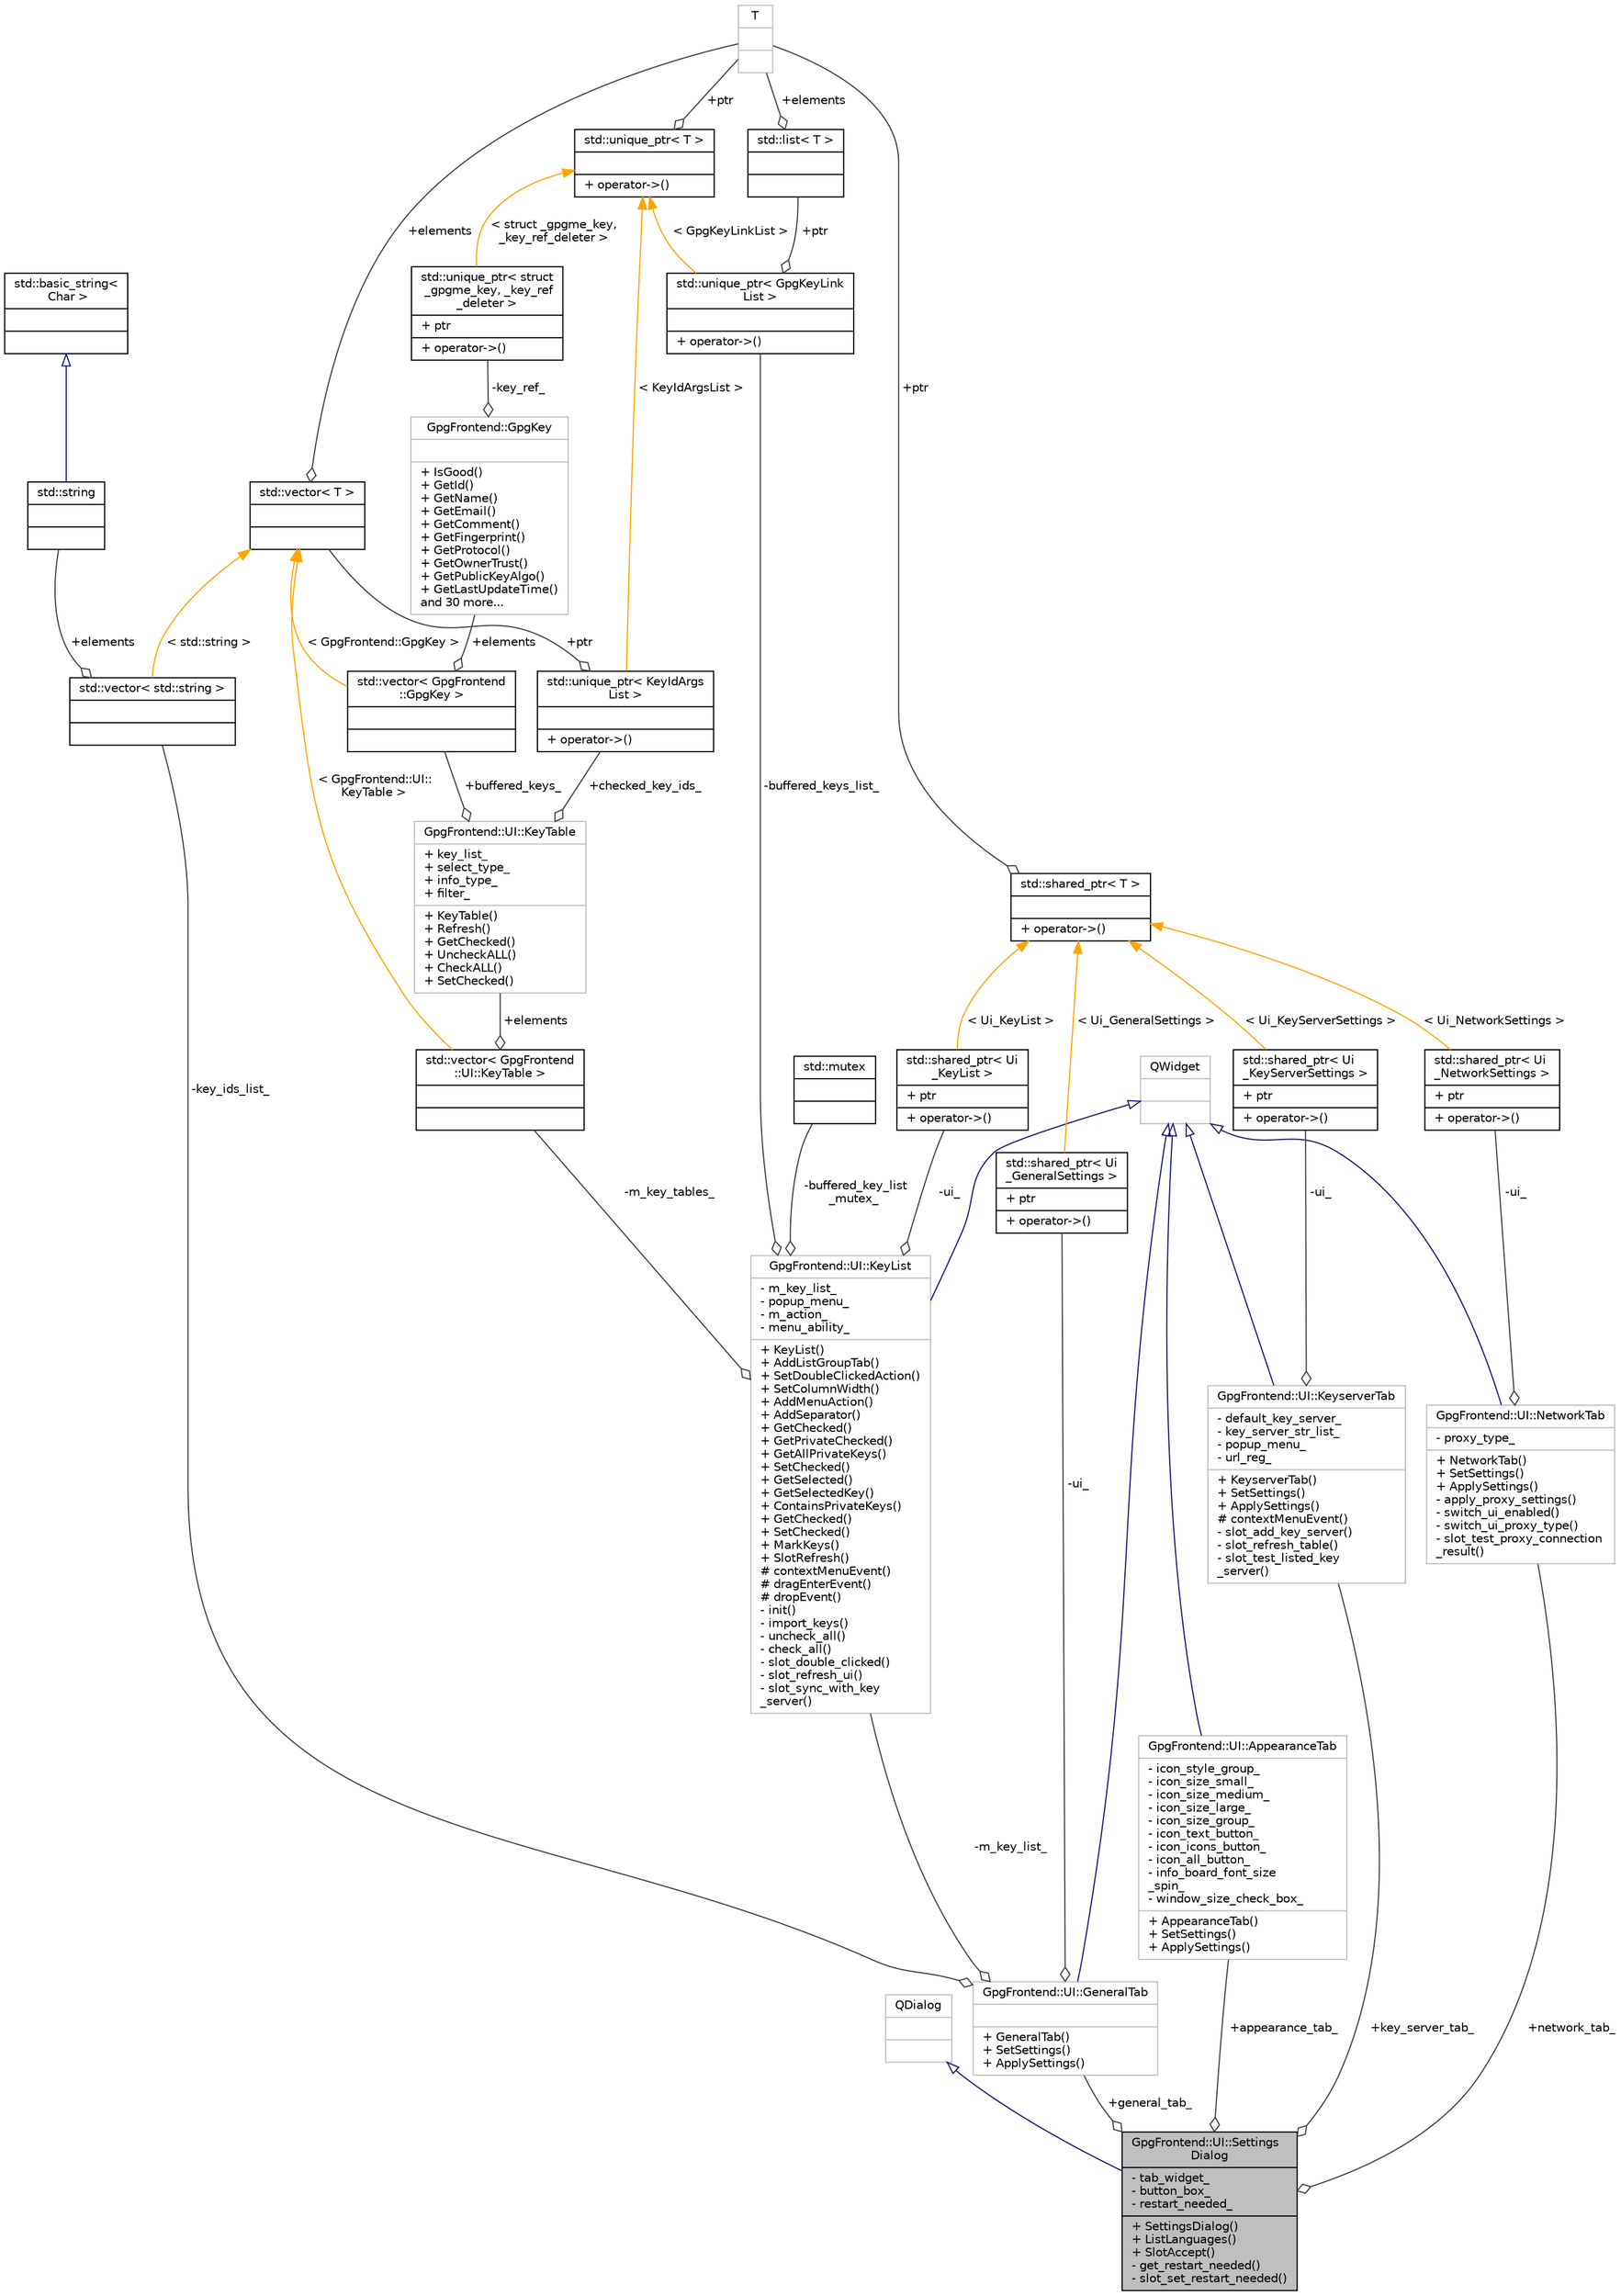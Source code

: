 digraph "GpgFrontend::UI::SettingsDialog"
{
 // INTERACTIVE_SVG=YES
 // LATEX_PDF_SIZE
  edge [fontname="Helvetica",fontsize="10",labelfontname="Helvetica",labelfontsize="10"];
  node [fontname="Helvetica",fontsize="10",shape=record];
  Node1 [label="{GpgFrontend::UI::Settings\lDialog\n|- tab_widget_\l- button_box_\l- restart_needed_\l|+ SettingsDialog()\l+ ListLanguages()\l+ SlotAccept()\l- get_restart_needed()\l- slot_set_restart_needed()\l}",height=0.2,width=0.4,color="black", fillcolor="grey75", style="filled", fontcolor="black",tooltip=" "];
  Node2 -> Node1 [dir="back",color="midnightblue",fontsize="10",style="solid",arrowtail="onormal",fontname="Helvetica"];
  Node2 [label="{QDialog\n||}",height=0.2,width=0.4,color="grey75", fillcolor="white", style="filled",tooltip=" "];
  Node3 -> Node1 [color="grey25",fontsize="10",style="solid",label=" +general_tab_" ,arrowhead="odiamond",fontname="Helvetica"];
  Node3 [label="{GpgFrontend::UI::GeneralTab\n||+ GeneralTab()\l+ SetSettings()\l+ ApplySettings()\l}",height=0.2,width=0.4,color="grey75", fillcolor="white", style="filled",URL="$classGpgFrontend_1_1UI_1_1GeneralTab.html",tooltip=" "];
  Node4 -> Node3 [dir="back",color="midnightblue",fontsize="10",style="solid",arrowtail="onormal",fontname="Helvetica"];
  Node4 [label="{QWidget\n||}",height=0.2,width=0.4,color="grey75", fillcolor="white", style="filled",tooltip=" "];
  Node5 -> Node3 [color="grey25",fontsize="10",style="solid",label=" -ui_" ,arrowhead="odiamond",fontname="Helvetica"];
  Node5 [label="{std::shared_ptr\< Ui\l_GeneralSettings \>\n|+ ptr\l|+ operator-\>()\l}",height=0.2,width=0.4,color="black", fillcolor="white", style="filled",tooltip=" "];
  Node6 -> Node5 [dir="back",color="orange",fontsize="10",style="solid",label=" \< Ui_GeneralSettings \>" ,fontname="Helvetica"];
  Node6 [label="{std::shared_ptr\< T \>\n||+ operator-\>()\l}",height=0.2,width=0.4,color="black", fillcolor="white", style="filled",tooltip=" "];
  Node7 -> Node6 [color="grey25",fontsize="10",style="solid",label=" +ptr" ,arrowhead="odiamond",fontname="Helvetica"];
  Node7 [label="{T\n||}",height=0.2,width=0.4,color="grey75", fillcolor="white", style="filled",tooltip=" "];
  Node8 -> Node3 [color="grey25",fontsize="10",style="solid",label=" -key_ids_list_" ,arrowhead="odiamond",fontname="Helvetica"];
  Node8 [label="{std::vector\< std::string \>\n||}",height=0.2,width=0.4,color="black", fillcolor="white", style="filled",tooltip=" "];
  Node9 -> Node8 [color="grey25",fontsize="10",style="solid",label=" +elements" ,arrowhead="odiamond",fontname="Helvetica"];
  Node9 [label="{std::string\n||}",height=0.2,width=0.4,color="black", fillcolor="white", style="filled",tooltip=" "];
  Node10 -> Node9 [dir="back",color="midnightblue",fontsize="10",style="solid",arrowtail="onormal",fontname="Helvetica"];
  Node10 [label="{std::basic_string\<\l Char \>\n||}",height=0.2,width=0.4,color="black", fillcolor="white", style="filled",tooltip=" "];
  Node11 -> Node8 [dir="back",color="orange",fontsize="10",style="solid",label=" \< std::string \>" ,fontname="Helvetica"];
  Node11 [label="{std::vector\< T \>\n||}",height=0.2,width=0.4,color="black", fillcolor="white", style="filled",tooltip=" "];
  Node7 -> Node11 [color="grey25",fontsize="10",style="solid",label=" +elements" ,arrowhead="odiamond",fontname="Helvetica"];
  Node12 -> Node3 [color="grey25",fontsize="10",style="solid",label=" -m_key_list_" ,arrowhead="odiamond",fontname="Helvetica"];
  Node12 [label="{GpgFrontend::UI::KeyList\n|- m_key_list_\l- popup_menu_\l- m_action_\l- menu_ability_\l|+ KeyList()\l+ AddListGroupTab()\l+ SetDoubleClickedAction()\l+ SetColumnWidth()\l+ AddMenuAction()\l+ AddSeparator()\l+ GetChecked()\l+ GetPrivateChecked()\l+ GetAllPrivateKeys()\l+ SetChecked()\l+ GetSelected()\l+ GetSelectedKey()\l+ ContainsPrivateKeys()\l+ GetChecked()\l+ SetChecked()\l+ MarkKeys()\l+ SlotRefresh()\l# contextMenuEvent()\l# dragEnterEvent()\l# dropEvent()\l- init()\l- import_keys()\l- uncheck_all()\l- check_all()\l- slot_double_clicked()\l- slot_refresh_ui()\l- slot_sync_with_key\l_server()\l}",height=0.2,width=0.4,color="grey75", fillcolor="white", style="filled",URL="$classGpgFrontend_1_1UI_1_1KeyList.html",tooltip=" "];
  Node4 -> Node12 [dir="back",color="midnightblue",fontsize="10",style="solid",arrowtail="onormal",fontname="Helvetica"];
  Node13 -> Node12 [color="grey25",fontsize="10",style="solid",label=" -buffered_key_list\l_mutex_" ,arrowhead="odiamond",fontname="Helvetica"];
  Node13 [label="{std::mutex\n||}",height=0.2,width=0.4,color="black", fillcolor="white", style="filled",tooltip=" "];
  Node14 -> Node12 [color="grey25",fontsize="10",style="solid",label=" -ui_" ,arrowhead="odiamond",fontname="Helvetica"];
  Node14 [label="{std::shared_ptr\< Ui\l_KeyList \>\n|+ ptr\l|+ operator-\>()\l}",height=0.2,width=0.4,color="black", fillcolor="white", style="filled",tooltip=" "];
  Node6 -> Node14 [dir="back",color="orange",fontsize="10",style="solid",label=" \< Ui_KeyList \>" ,fontname="Helvetica"];
  Node15 -> Node12 [color="grey25",fontsize="10",style="solid",label=" -m_key_tables_" ,arrowhead="odiamond",fontname="Helvetica"];
  Node15 [label="{std::vector\< GpgFrontend\l::UI::KeyTable \>\n||}",height=0.2,width=0.4,color="black", fillcolor="white", style="filled",tooltip=" "];
  Node16 -> Node15 [color="grey25",fontsize="10",style="solid",label=" +elements" ,arrowhead="odiamond",fontname="Helvetica"];
  Node16 [label="{GpgFrontend::UI::KeyTable\n|+ key_list_\l+ select_type_\l+ info_type_\l+ filter_\l|+ KeyTable()\l+ Refresh()\l+ GetChecked()\l+ UncheckALL()\l+ CheckALL()\l+ SetChecked()\l}",height=0.2,width=0.4,color="grey75", fillcolor="white", style="filled",URL="$structGpgFrontend_1_1UI_1_1KeyTable.html",tooltip=" "];
  Node17 -> Node16 [color="grey25",fontsize="10",style="solid",label=" +buffered_keys_" ,arrowhead="odiamond",fontname="Helvetica"];
  Node17 [label="{std::vector\< GpgFrontend\l::GpgKey \>\n||}",height=0.2,width=0.4,color="black", fillcolor="white", style="filled",tooltip=" "];
  Node18 -> Node17 [color="grey25",fontsize="10",style="solid",label=" +elements" ,arrowhead="odiamond",fontname="Helvetica"];
  Node18 [label="{GpgFrontend::GpgKey\n||+ IsGood()\l+ GetId()\l+ GetName()\l+ GetEmail()\l+ GetComment()\l+ GetFingerprint()\l+ GetProtocol()\l+ GetOwnerTrust()\l+ GetPublicKeyAlgo()\l+ GetLastUpdateTime()\land 30 more...\l}",height=0.2,width=0.4,color="grey75", fillcolor="white", style="filled",URL="$classGpgFrontend_1_1GpgKey.html",tooltip=" "];
  Node19 -> Node18 [color="grey25",fontsize="10",style="solid",label=" -key_ref_" ,arrowhead="odiamond",fontname="Helvetica"];
  Node19 [label="{std::unique_ptr\< struct\l _gpgme_key, _key_ref\l_deleter \>\n|+ ptr\l|+ operator-\>()\l}",height=0.2,width=0.4,color="black", fillcolor="white", style="filled",tooltip=" "];
  Node20 -> Node19 [dir="back",color="orange",fontsize="10",style="solid",label=" \< struct _gpgme_key,\l _key_ref_deleter \>" ,fontname="Helvetica"];
  Node20 [label="{std::unique_ptr\< T \>\n||+ operator-\>()\l}",height=0.2,width=0.4,color="black", fillcolor="white", style="filled",tooltip=" "];
  Node7 -> Node20 [color="grey25",fontsize="10",style="solid",label=" +ptr" ,arrowhead="odiamond",fontname="Helvetica"];
  Node11 -> Node17 [dir="back",color="orange",fontsize="10",style="solid",label=" \< GpgFrontend::GpgKey \>" ,fontname="Helvetica"];
  Node21 -> Node16 [color="grey25",fontsize="10",style="solid",label=" +checked_key_ids_" ,arrowhead="odiamond",fontname="Helvetica"];
  Node21 [label="{std::unique_ptr\< KeyIdArgs\lList \>\n||+ operator-\>()\l}",height=0.2,width=0.4,color="black", fillcolor="white", style="filled",tooltip=" "];
  Node11 -> Node21 [color="grey25",fontsize="10",style="solid",label=" +ptr" ,arrowhead="odiamond",fontname="Helvetica"];
  Node20 -> Node21 [dir="back",color="orange",fontsize="10",style="solid",label=" \< KeyIdArgsList \>" ,fontname="Helvetica"];
  Node11 -> Node15 [dir="back",color="orange",fontsize="10",style="solid",label=" \< GpgFrontend::UI::\lKeyTable \>" ,fontname="Helvetica"];
  Node22 -> Node12 [color="grey25",fontsize="10",style="solid",label=" -buffered_keys_list_" ,arrowhead="odiamond",fontname="Helvetica"];
  Node22 [label="{std::unique_ptr\< GpgKeyLink\lList \>\n||+ operator-\>()\l}",height=0.2,width=0.4,color="black", fillcolor="white", style="filled",tooltip=" "];
  Node23 -> Node22 [color="grey25",fontsize="10",style="solid",label=" +ptr" ,arrowhead="odiamond",fontname="Helvetica"];
  Node23 [label="{std::list\< T \>\n||}",height=0.2,width=0.4,color="black", fillcolor="white", style="filled",tooltip=" "];
  Node7 -> Node23 [color="grey25",fontsize="10",style="solid",label=" +elements" ,arrowhead="odiamond",fontname="Helvetica"];
  Node20 -> Node22 [dir="back",color="orange",fontsize="10",style="solid",label=" \< GpgKeyLinkList \>" ,fontname="Helvetica"];
  Node24 -> Node1 [color="grey25",fontsize="10",style="solid",label=" +appearance_tab_" ,arrowhead="odiamond",fontname="Helvetica"];
  Node24 [label="{GpgFrontend::UI::AppearanceTab\n|- icon_style_group_\l- icon_size_small_\l- icon_size_medium_\l- icon_size_large_\l- icon_size_group_\l- icon_text_button_\l- icon_icons_button_\l- icon_all_button_\l- info_board_font_size\l_spin_\l- window_size_check_box_\l|+ AppearanceTab()\l+ SetSettings()\l+ ApplySettings()\l}",height=0.2,width=0.4,color="grey75", fillcolor="white", style="filled",URL="$classGpgFrontend_1_1UI_1_1AppearanceTab.html",tooltip=" "];
  Node4 -> Node24 [dir="back",color="midnightblue",fontsize="10",style="solid",arrowtail="onormal",fontname="Helvetica"];
  Node25 -> Node1 [color="grey25",fontsize="10",style="solid",label=" +key_server_tab_" ,arrowhead="odiamond",fontname="Helvetica"];
  Node25 [label="{GpgFrontend::UI::KeyserverTab\n|- default_key_server_\l- key_server_str_list_\l- popup_menu_\l- url_reg_\l|+ KeyserverTab()\l+ SetSettings()\l+ ApplySettings()\l# contextMenuEvent()\l- slot_add_key_server()\l- slot_refresh_table()\l- slot_test_listed_key\l_server()\l}",height=0.2,width=0.4,color="grey75", fillcolor="white", style="filled",URL="$classGpgFrontend_1_1UI_1_1KeyserverTab.html",tooltip=" "];
  Node4 -> Node25 [dir="back",color="midnightblue",fontsize="10",style="solid",arrowtail="onormal",fontname="Helvetica"];
  Node26 -> Node25 [color="grey25",fontsize="10",style="solid",label=" -ui_" ,arrowhead="odiamond",fontname="Helvetica"];
  Node26 [label="{std::shared_ptr\< Ui\l_KeyServerSettings \>\n|+ ptr\l|+ operator-\>()\l}",height=0.2,width=0.4,color="black", fillcolor="white", style="filled",tooltip=" "];
  Node6 -> Node26 [dir="back",color="orange",fontsize="10",style="solid",label=" \< Ui_KeyServerSettings \>" ,fontname="Helvetica"];
  Node27 -> Node1 [color="grey25",fontsize="10",style="solid",label=" +network_tab_" ,arrowhead="odiamond",fontname="Helvetica"];
  Node27 [label="{GpgFrontend::UI::NetworkTab\n|- proxy_type_\l|+ NetworkTab()\l+ SetSettings()\l+ ApplySettings()\l- apply_proxy_settings()\l- switch_ui_enabled()\l- switch_ui_proxy_type()\l- slot_test_proxy_connection\l_result()\l}",height=0.2,width=0.4,color="grey75", fillcolor="white", style="filled",URL="$classGpgFrontend_1_1UI_1_1NetworkTab.html",tooltip=" "];
  Node4 -> Node27 [dir="back",color="midnightblue",fontsize="10",style="solid",arrowtail="onormal",fontname="Helvetica"];
  Node28 -> Node27 [color="grey25",fontsize="10",style="solid",label=" -ui_" ,arrowhead="odiamond",fontname="Helvetica"];
  Node28 [label="{std::shared_ptr\< Ui\l_NetworkSettings \>\n|+ ptr\l|+ operator-\>()\l}",height=0.2,width=0.4,color="black", fillcolor="white", style="filled",tooltip=" "];
  Node6 -> Node28 [dir="back",color="orange",fontsize="10",style="solid",label=" \< Ui_NetworkSettings \>" ,fontname="Helvetica"];
}
